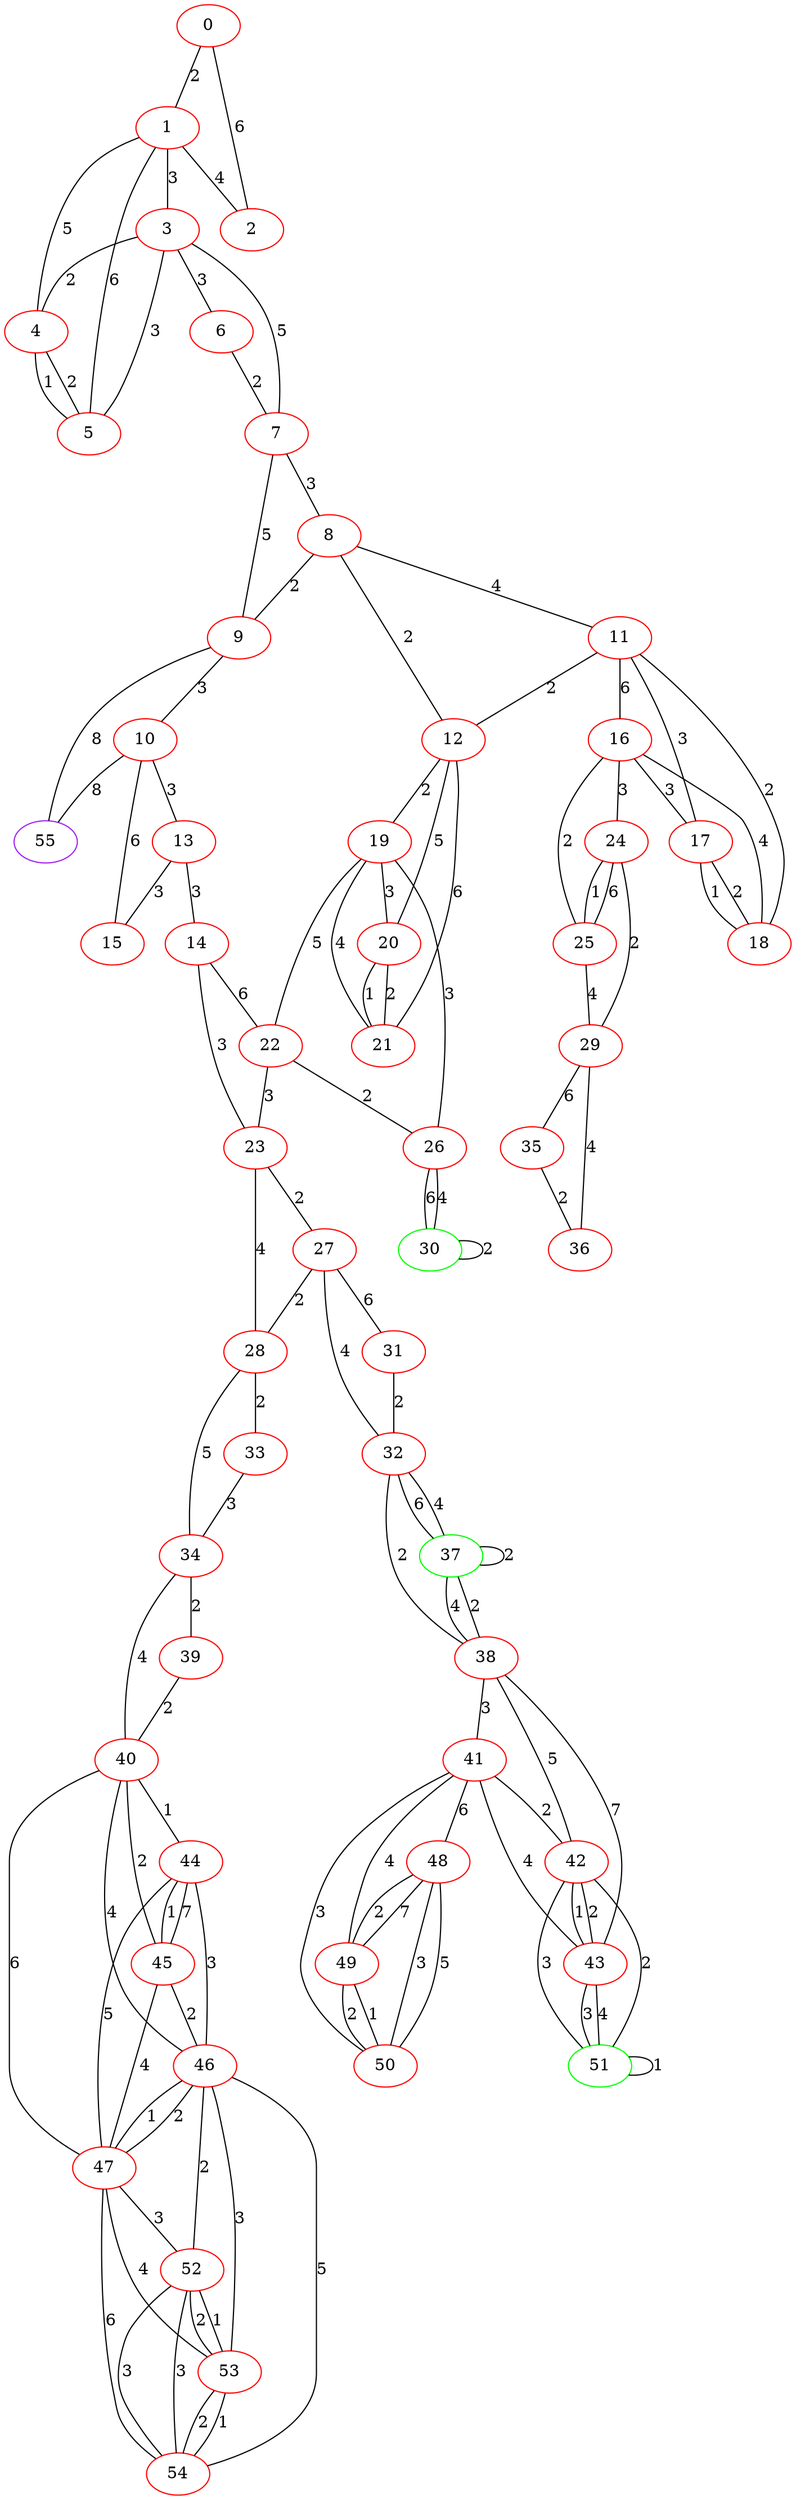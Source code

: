 graph "" {
0 [color=red, weight=1];
1 [color=red, weight=1];
2 [color=red, weight=1];
3 [color=red, weight=1];
4 [color=red, weight=1];
5 [color=red, weight=1];
6 [color=red, weight=1];
7 [color=red, weight=1];
8 [color=red, weight=1];
9 [color=red, weight=1];
10 [color=red, weight=1];
11 [color=red, weight=1];
12 [color=red, weight=1];
13 [color=red, weight=1];
14 [color=red, weight=1];
15 [color=red, weight=1];
16 [color=red, weight=1];
17 [color=red, weight=1];
18 [color=red, weight=1];
19 [color=red, weight=1];
20 [color=red, weight=1];
21 [color=red, weight=1];
22 [color=red, weight=1];
23 [color=red, weight=1];
24 [color=red, weight=1];
25 [color=red, weight=1];
26 [color=red, weight=1];
27 [color=red, weight=1];
28 [color=red, weight=1];
29 [color=red, weight=1];
30 [color=green, weight=2];
31 [color=red, weight=1];
32 [color=red, weight=1];
33 [color=red, weight=1];
34 [color=red, weight=1];
35 [color=red, weight=1];
36 [color=red, weight=1];
37 [color=green, weight=2];
38 [color=red, weight=1];
39 [color=red, weight=1];
40 [color=red, weight=1];
41 [color=red, weight=1];
42 [color=red, weight=1];
43 [color=red, weight=1];
44 [color=red, weight=1];
45 [color=red, weight=1];
46 [color=red, weight=1];
47 [color=red, weight=1];
48 [color=red, weight=1];
49 [color=red, weight=1];
50 [color=red, weight=1];
51 [color=green, weight=2];
52 [color=red, weight=1];
53 [color=red, weight=1];
54 [color=red, weight=1];
55 [color=purple, weight=4];
0 -- 1  [key=0, label=2];
0 -- 2  [key=0, label=6];
1 -- 2  [key=0, label=4];
1 -- 3  [key=0, label=3];
1 -- 4  [key=0, label=5];
1 -- 5  [key=0, label=6];
3 -- 4  [key=0, label=2];
3 -- 5  [key=0, label=3];
3 -- 6  [key=0, label=3];
3 -- 7  [key=0, label=5];
4 -- 5  [key=0, label=2];
4 -- 5  [key=1, label=1];
6 -- 7  [key=0, label=2];
7 -- 8  [key=0, label=3];
7 -- 9  [key=0, label=5];
8 -- 9  [key=0, label=2];
8 -- 11  [key=0, label=4];
8 -- 12  [key=0, label=2];
9 -- 10  [key=0, label=3];
9 -- 55  [key=0, label=8];
10 -- 55  [key=0, label=8];
10 -- 13  [key=0, label=3];
10 -- 15  [key=0, label=6];
11 -- 16  [key=0, label=6];
11 -- 18  [key=0, label=2];
11 -- 12  [key=0, label=2];
11 -- 17  [key=0, label=3];
12 -- 19  [key=0, label=2];
12 -- 20  [key=0, label=5];
12 -- 21  [key=0, label=6];
13 -- 14  [key=0, label=3];
13 -- 15  [key=0, label=3];
14 -- 22  [key=0, label=6];
14 -- 23  [key=0, label=3];
16 -- 24  [key=0, label=3];
16 -- 25  [key=0, label=2];
16 -- 18  [key=0, label=4];
16 -- 17  [key=0, label=3];
17 -- 18  [key=0, label=2];
17 -- 18  [key=1, label=1];
19 -- 20  [key=0, label=3];
19 -- 26  [key=0, label=3];
19 -- 21  [key=0, label=4];
19 -- 22  [key=0, label=5];
20 -- 21  [key=0, label=1];
20 -- 21  [key=1, label=2];
22 -- 26  [key=0, label=2];
22 -- 23  [key=0, label=3];
23 -- 27  [key=0, label=2];
23 -- 28  [key=0, label=4];
24 -- 25  [key=0, label=6];
24 -- 25  [key=1, label=1];
24 -- 29  [key=0, label=2];
25 -- 29  [key=0, label=4];
26 -- 30  [key=0, label=6];
26 -- 30  [key=1, label=4];
27 -- 32  [key=0, label=4];
27 -- 28  [key=0, label=2];
27 -- 31  [key=0, label=6];
28 -- 33  [key=0, label=2];
28 -- 34  [key=0, label=5];
29 -- 35  [key=0, label=6];
29 -- 36  [key=0, label=4];
30 -- 30  [key=0, label=2];
31 -- 32  [key=0, label=2];
32 -- 37  [key=0, label=6];
32 -- 37  [key=1, label=4];
32 -- 38  [key=0, label=2];
33 -- 34  [key=0, label=3];
34 -- 40  [key=0, label=4];
34 -- 39  [key=0, label=2];
35 -- 36  [key=0, label=2];
37 -- 37  [key=0, label=2];
37 -- 38  [key=0, label=4];
37 -- 38  [key=1, label=2];
38 -- 41  [key=0, label=3];
38 -- 42  [key=0, label=5];
38 -- 43  [key=0, label=7];
39 -- 40  [key=0, label=2];
40 -- 44  [key=0, label=1];
40 -- 45  [key=0, label=2];
40 -- 46  [key=0, label=4];
40 -- 47  [key=0, label=6];
41 -- 42  [key=0, label=2];
41 -- 43  [key=0, label=4];
41 -- 48  [key=0, label=6];
41 -- 49  [key=0, label=4];
41 -- 50  [key=0, label=3];
42 -- 51  [key=0, label=2];
42 -- 51  [key=1, label=3];
42 -- 43  [key=0, label=1];
42 -- 43  [key=1, label=2];
43 -- 51  [key=0, label=3];
43 -- 51  [key=1, label=4];
44 -- 45  [key=0, label=1];
44 -- 45  [key=1, label=7];
44 -- 46  [key=0, label=3];
44 -- 47  [key=0, label=5];
45 -- 46  [key=0, label=2];
45 -- 47  [key=0, label=4];
46 -- 47  [key=0, label=2];
46 -- 47  [key=1, label=1];
46 -- 52  [key=0, label=2];
46 -- 53  [key=0, label=3];
46 -- 54  [key=0, label=5];
47 -- 52  [key=0, label=3];
47 -- 53  [key=0, label=4];
47 -- 54  [key=0, label=6];
48 -- 50  [key=0, label=3];
48 -- 50  [key=1, label=5];
48 -- 49  [key=0, label=2];
48 -- 49  [key=1, label=7];
49 -- 50  [key=0, label=1];
49 -- 50  [key=1, label=2];
51 -- 51  [key=0, label=1];
52 -- 53  [key=0, label=2];
52 -- 53  [key=1, label=1];
52 -- 54  [key=0, label=3];
52 -- 54  [key=1, label=3];
53 -- 54  [key=0, label=1];
53 -- 54  [key=1, label=2];
}
